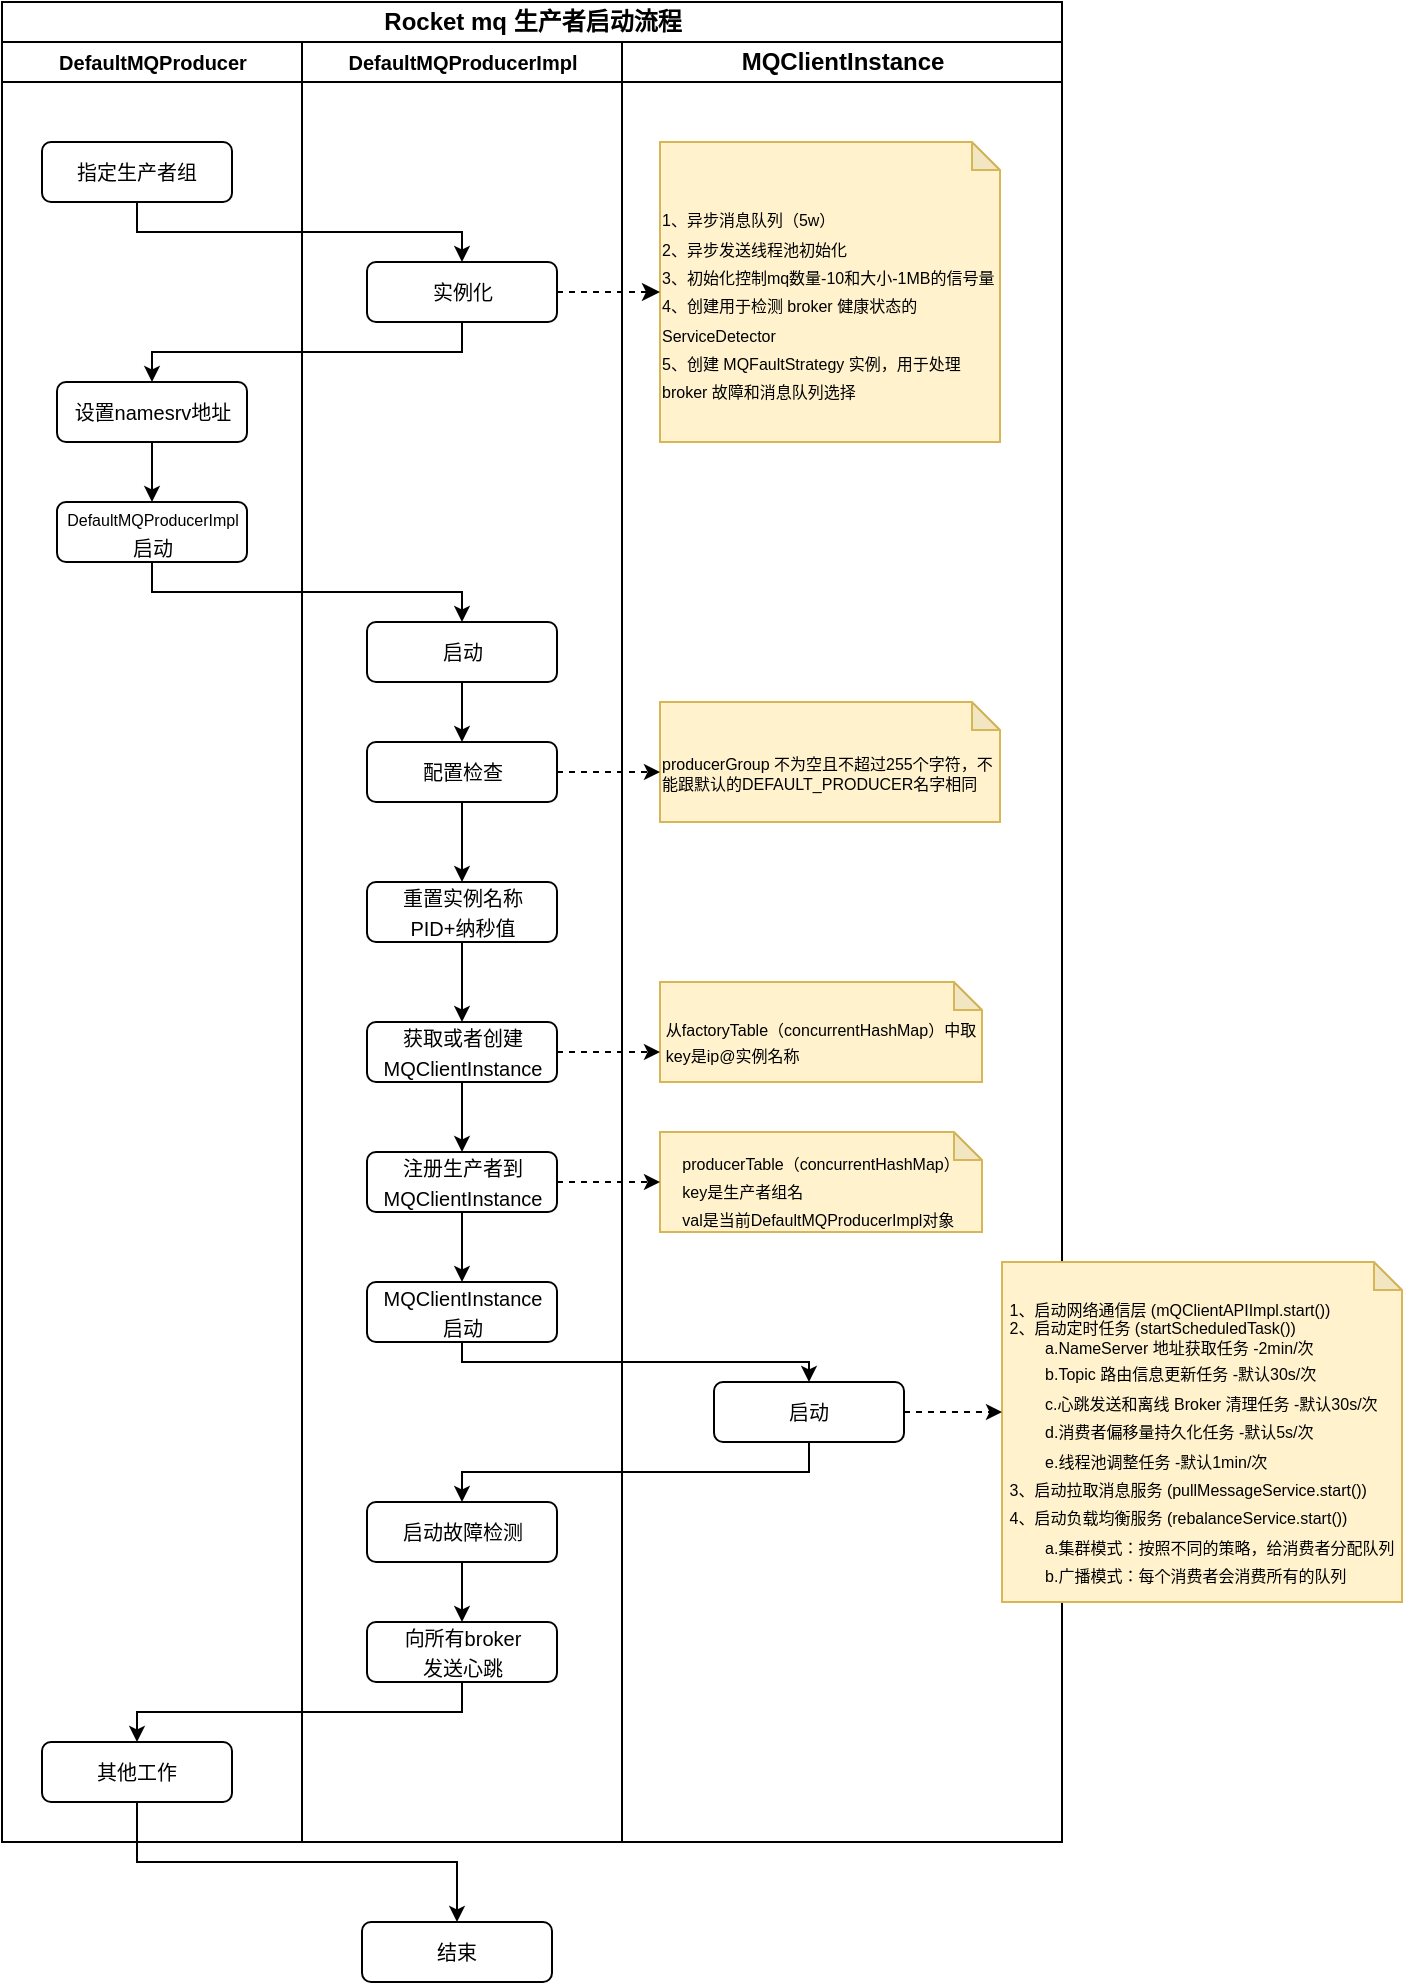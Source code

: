 <mxfile version="27.1.4">
  <diagram id="C5RBs43oDa-KdzZeNtuy" name="Page-1">
    <mxGraphModel dx="1181" dy="641" grid="1" gridSize="10" guides="1" tooltips="1" connect="1" arrows="1" fold="1" page="1" pageScale="1" pageWidth="827" pageHeight="1169" math="0" shadow="0">
      <root>
        <mxCell id="WIyWlLk6GJQsqaUBKTNV-0" />
        <mxCell id="WIyWlLk6GJQsqaUBKTNV-1" parent="WIyWlLk6GJQsqaUBKTNV-0" />
        <mxCell id="bVPLZFVqfXPJP5h5ElFw-0" value="Rocket mq 生产者启动流程" style="swimlane;childLayout=stackLayout;resizeParent=1;resizeParentMax=0;startSize=20;html=1;" vertex="1" parent="WIyWlLk6GJQsqaUBKTNV-1">
          <mxGeometry x="10" y="20" width="530" height="920" as="geometry" />
        </mxCell>
        <mxCell id="bVPLZFVqfXPJP5h5ElFw-1" value="&lt;font style=&quot;font-size: 10px;&quot;&gt;DefaultMQProducer&lt;/font&gt;" style="swimlane;startSize=20;html=1;" vertex="1" parent="bVPLZFVqfXPJP5h5ElFw-0">
          <mxGeometry y="20" width="150" height="900" as="geometry" />
        </mxCell>
        <mxCell id="bVPLZFVqfXPJP5h5ElFw-5" value="&lt;font style=&quot;font-size: 10px;&quot;&gt;指定生产者组&lt;/font&gt;" style="rounded=1;whiteSpace=wrap;html=1;fontSize=12;glass=0;strokeWidth=1;shadow=0;" vertex="1" parent="bVPLZFVqfXPJP5h5ElFw-1">
          <mxGeometry x="20" y="50" width="95" height="30" as="geometry" />
        </mxCell>
        <mxCell id="bVPLZFVqfXPJP5h5ElFw-17" value="" style="edgeStyle=elbowEdgeStyle;shape=connector;curved=0;rounded=0;orthogonalLoop=1;jettySize=auto;elbow=vertical;html=1;strokeColor=default;align=center;verticalAlign=middle;fontFamily=Helvetica;fontSize=12;fontColor=default;labelBackgroundColor=default;startSize=8;endArrow=classic;endFill=1;endSize=5;" edge="1" parent="bVPLZFVqfXPJP5h5ElFw-1" source="bVPLZFVqfXPJP5h5ElFw-14" target="bVPLZFVqfXPJP5h5ElFw-16">
          <mxGeometry relative="1" as="geometry" />
        </mxCell>
        <mxCell id="bVPLZFVqfXPJP5h5ElFw-14" value="&lt;font style=&quot;font-size: 10px;&quot;&gt;设置namesrv地址&lt;/font&gt;" style="rounded=1;whiteSpace=wrap;html=1;fontSize=12;glass=0;strokeWidth=1;shadow=0;" vertex="1" parent="bVPLZFVqfXPJP5h5ElFw-1">
          <mxGeometry x="27.5" y="170" width="95" height="30" as="geometry" />
        </mxCell>
        <mxCell id="bVPLZFVqfXPJP5h5ElFw-16" value="&lt;font style=&quot;font-size: 8px;&quot;&gt;DefaultMQProducerImpl&lt;/font&gt;&lt;font style=&quot;font-size: 10px;&quot;&gt;启动&lt;/font&gt;" style="rounded=1;whiteSpace=wrap;html=1;fontSize=12;glass=0;strokeWidth=1;shadow=0;" vertex="1" parent="bVPLZFVqfXPJP5h5ElFw-1">
          <mxGeometry x="27.5" y="230" width="95" height="30" as="geometry" />
        </mxCell>
        <mxCell id="bVPLZFVqfXPJP5h5ElFw-53" value="&lt;span style=&quot;font-size: 10px;&quot;&gt;其他工作&lt;/span&gt;" style="rounded=1;whiteSpace=wrap;html=1;fontSize=12;glass=0;strokeWidth=1;shadow=0;" vertex="1" parent="bVPLZFVqfXPJP5h5ElFw-1">
          <mxGeometry x="20" y="850" width="95" height="30" as="geometry" />
        </mxCell>
        <mxCell id="bVPLZFVqfXPJP5h5ElFw-2" value="&lt;font style=&quot;font-size: 10px;&quot;&gt;DefaultMQProducerImpl&lt;/font&gt;" style="swimlane;startSize=20;html=1;" vertex="1" parent="bVPLZFVqfXPJP5h5ElFw-0">
          <mxGeometry x="150" y="20" width="160" height="900" as="geometry" />
        </mxCell>
        <mxCell id="bVPLZFVqfXPJP5h5ElFw-6" value="&lt;font style=&quot;font-size: 10px;&quot;&gt;实例化&lt;/font&gt;" style="rounded=1;whiteSpace=wrap;html=1;fontSize=12;glass=0;strokeWidth=1;shadow=0;" vertex="1" parent="bVPLZFVqfXPJP5h5ElFw-2">
          <mxGeometry x="32.5" y="110" width="95" height="30" as="geometry" />
        </mxCell>
        <mxCell id="bVPLZFVqfXPJP5h5ElFw-22" value="" style="edgeStyle=elbowEdgeStyle;shape=connector;curved=0;rounded=0;orthogonalLoop=1;jettySize=auto;elbow=vertical;html=1;strokeColor=default;align=center;verticalAlign=middle;fontFamily=Helvetica;fontSize=12;fontColor=default;labelBackgroundColor=default;startSize=8;endArrow=classic;endFill=1;endSize=5;" edge="1" parent="bVPLZFVqfXPJP5h5ElFw-2" source="bVPLZFVqfXPJP5h5ElFw-18" target="bVPLZFVqfXPJP5h5ElFw-21">
          <mxGeometry relative="1" as="geometry" />
        </mxCell>
        <mxCell id="bVPLZFVqfXPJP5h5ElFw-18" value="&lt;font style=&quot;font-size: 10px;&quot;&gt;启动&lt;/font&gt;" style="rounded=1;whiteSpace=wrap;html=1;fontSize=12;glass=0;strokeWidth=1;shadow=0;" vertex="1" parent="bVPLZFVqfXPJP5h5ElFw-2">
          <mxGeometry x="32.5" y="290" width="95" height="30" as="geometry" />
        </mxCell>
        <mxCell id="bVPLZFVqfXPJP5h5ElFw-28" value="" style="edgeStyle=elbowEdgeStyle;shape=connector;curved=0;rounded=0;orthogonalLoop=1;jettySize=auto;elbow=vertical;html=1;strokeColor=default;align=center;verticalAlign=middle;fontFamily=Helvetica;fontSize=12;fontColor=default;labelBackgroundColor=default;startSize=8;endArrow=classic;endFill=1;endSize=5;" edge="1" parent="bVPLZFVqfXPJP5h5ElFw-2" source="bVPLZFVqfXPJP5h5ElFw-21" target="bVPLZFVqfXPJP5h5ElFw-27">
          <mxGeometry relative="1" as="geometry" />
        </mxCell>
        <mxCell id="bVPLZFVqfXPJP5h5ElFw-21" value="&lt;font style=&quot;font-size: 10px;&quot;&gt;配置检查&lt;/font&gt;" style="rounded=1;whiteSpace=wrap;html=1;fontSize=12;glass=0;strokeWidth=1;shadow=0;" vertex="1" parent="bVPLZFVqfXPJP5h5ElFw-2">
          <mxGeometry x="32.5" y="350" width="95" height="30" as="geometry" />
        </mxCell>
        <mxCell id="bVPLZFVqfXPJP5h5ElFw-30" value="" style="edgeStyle=elbowEdgeStyle;shape=connector;curved=0;rounded=0;orthogonalLoop=1;jettySize=auto;elbow=vertical;html=1;strokeColor=default;align=center;verticalAlign=middle;fontFamily=Helvetica;fontSize=12;fontColor=default;labelBackgroundColor=default;startSize=8;endArrow=classic;endFill=1;endSize=5;" edge="1" parent="bVPLZFVqfXPJP5h5ElFw-2" source="bVPLZFVqfXPJP5h5ElFw-27" target="bVPLZFVqfXPJP5h5ElFw-29">
          <mxGeometry relative="1" as="geometry" />
        </mxCell>
        <mxCell id="bVPLZFVqfXPJP5h5ElFw-27" value="&lt;span style=&quot;font-size: 10px;&quot;&gt;重置实例名称&lt;/span&gt;&lt;div&gt;&lt;span style=&quot;font-size: 10px;&quot;&gt;PID+纳秒值&lt;/span&gt;&lt;/div&gt;" style="rounded=1;whiteSpace=wrap;html=1;fontSize=12;glass=0;strokeWidth=1;shadow=0;" vertex="1" parent="bVPLZFVqfXPJP5h5ElFw-2">
          <mxGeometry x="32.5" y="420" width="95" height="30" as="geometry" />
        </mxCell>
        <mxCell id="bVPLZFVqfXPJP5h5ElFw-35" value="" style="edgeStyle=elbowEdgeStyle;shape=connector;curved=0;rounded=0;orthogonalLoop=1;jettySize=auto;elbow=vertical;html=1;strokeColor=default;align=center;verticalAlign=middle;fontFamily=Helvetica;fontSize=12;fontColor=default;labelBackgroundColor=default;startSize=8;endArrow=classic;endFill=1;endSize=5;" edge="1" parent="bVPLZFVqfXPJP5h5ElFw-2" source="bVPLZFVqfXPJP5h5ElFw-29" target="bVPLZFVqfXPJP5h5ElFw-34">
          <mxGeometry relative="1" as="geometry" />
        </mxCell>
        <mxCell id="bVPLZFVqfXPJP5h5ElFw-29" value="&lt;span style=&quot;font-size: 10px;&quot;&gt;获取或者创建MQClientInstance&lt;/span&gt;" style="rounded=1;whiteSpace=wrap;html=1;fontSize=12;glass=0;strokeWidth=1;shadow=0;" vertex="1" parent="bVPLZFVqfXPJP5h5ElFw-2">
          <mxGeometry x="32.5" y="490" width="95" height="30" as="geometry" />
        </mxCell>
        <mxCell id="bVPLZFVqfXPJP5h5ElFw-44" value="" style="edgeStyle=elbowEdgeStyle;shape=connector;curved=0;rounded=0;orthogonalLoop=1;jettySize=auto;elbow=vertical;html=1;strokeColor=default;align=center;verticalAlign=middle;fontFamily=Helvetica;fontSize=12;fontColor=default;labelBackgroundColor=default;startSize=8;endArrow=classic;endFill=1;endSize=5;" edge="1" parent="bVPLZFVqfXPJP5h5ElFw-2" source="bVPLZFVqfXPJP5h5ElFw-34" target="bVPLZFVqfXPJP5h5ElFw-43">
          <mxGeometry relative="1" as="geometry" />
        </mxCell>
        <mxCell id="bVPLZFVqfXPJP5h5ElFw-34" value="&lt;span style=&quot;font-size: 10px;&quot;&gt;注册生产者到 MQClientInstance&lt;/span&gt;" style="rounded=1;whiteSpace=wrap;html=1;fontSize=12;glass=0;strokeWidth=1;shadow=0;" vertex="1" parent="bVPLZFVqfXPJP5h5ElFw-2">
          <mxGeometry x="32.5" y="555" width="95" height="30" as="geometry" />
        </mxCell>
        <mxCell id="bVPLZFVqfXPJP5h5ElFw-43" value="&lt;span style=&quot;font-size: 10px;&quot;&gt;MQClientInstance&lt;/span&gt;&lt;div&gt;&lt;span style=&quot;font-size: 10px;&quot;&gt;启动&lt;/span&gt;&lt;/div&gt;" style="rounded=1;whiteSpace=wrap;html=1;fontSize=12;glass=0;strokeWidth=1;shadow=0;" vertex="1" parent="bVPLZFVqfXPJP5h5ElFw-2">
          <mxGeometry x="32.5" y="620" width="95" height="30" as="geometry" />
        </mxCell>
        <mxCell id="bVPLZFVqfXPJP5h5ElFw-52" value="" style="edgeStyle=elbowEdgeStyle;shape=connector;curved=0;rounded=0;orthogonalLoop=1;jettySize=auto;elbow=vertical;html=1;strokeColor=default;align=center;verticalAlign=middle;fontFamily=Helvetica;fontSize=12;fontColor=default;labelBackgroundColor=default;startSize=8;endArrow=classic;endFill=1;endSize=5;" edge="1" parent="bVPLZFVqfXPJP5h5ElFw-2" source="bVPLZFVqfXPJP5h5ElFw-49" target="bVPLZFVqfXPJP5h5ElFw-51">
          <mxGeometry relative="1" as="geometry" />
        </mxCell>
        <mxCell id="bVPLZFVqfXPJP5h5ElFw-49" value="&lt;span style=&quot;font-size: 10px; background-color: transparent; color: light-dark(rgb(0, 0, 0), rgb(255, 255, 255));&quot;&gt;启动故障检测&lt;/span&gt;" style="rounded=1;whiteSpace=wrap;html=1;fontSize=12;glass=0;strokeWidth=1;shadow=0;" vertex="1" parent="bVPLZFVqfXPJP5h5ElFw-2">
          <mxGeometry x="32.5" y="730" width="95" height="30" as="geometry" />
        </mxCell>
        <mxCell id="bVPLZFVqfXPJP5h5ElFw-51" value="&lt;span style=&quot;font-size: 10px;&quot;&gt;向所有broker&lt;/span&gt;&lt;div&gt;&lt;span style=&quot;font-size: 10px;&quot;&gt;发送心跳&lt;/span&gt;&lt;/div&gt;" style="rounded=1;whiteSpace=wrap;html=1;fontSize=12;glass=0;strokeWidth=1;shadow=0;" vertex="1" parent="bVPLZFVqfXPJP5h5ElFw-2">
          <mxGeometry x="32.5" y="790" width="95" height="30" as="geometry" />
        </mxCell>
        <mxCell id="bVPLZFVqfXPJP5h5ElFw-3" value="MQClientInstance" style="swimlane;startSize=20;html=1;" vertex="1" parent="bVPLZFVqfXPJP5h5ElFw-0">
          <mxGeometry x="310" y="20" width="220" height="900" as="geometry" />
        </mxCell>
        <mxCell id="bVPLZFVqfXPJP5h5ElFw-10" value="&lt;div style=&quot;text-align: left;&quot;&gt;&lt;p&gt;&lt;/p&gt;&lt;span style=&quot;font-size: 8px; background-color: transparent; color: light-dark(rgb(0, 0, 0), rgb(255, 255, 255));&quot;&gt;1、异步消息队列（5w）&lt;/span&gt;&lt;br&gt;&lt;span style=&quot;font-size: 8px; background-color: transparent; color: light-dark(rgb(0, 0, 0), rgb(255, 255, 255));&quot;&gt;2、异步发送线程池初始化&lt;/span&gt;&lt;br&gt;&lt;span style=&quot;font-size: 8px; background-color: transparent; color: light-dark(rgb(0, 0, 0), rgb(255, 255, 255));&quot;&gt;3、初始化控制mq数量-10和大小-1MB的信号量&lt;/span&gt;&lt;/div&gt;&lt;div style=&quot;text-align: left;&quot;&gt;&lt;span style=&quot;font-size: 8px; background-color: transparent; color: light-dark(rgb(0, 0, 0), rgb(255, 255, 255));&quot;&gt;4、&lt;/span&gt;&lt;span style=&quot;background-color: transparent; text-align: center; font-size: 8px;&quot;&gt;创建用于检测 broker 健康状态的 ServiceDetector&lt;/span&gt;&lt;/div&gt;&lt;div style=&quot;text-align: left;&quot;&gt;&lt;span style=&quot;background-color: transparent; text-align: center; font-size: 8px;&quot;&gt;5、&lt;/span&gt;&lt;span style=&quot;background-color: transparent; text-align: center; font-size: 8px;&quot;&gt;创建 MQFaultStrategy 实例，用于处理 broker 故障和消息队列选择&lt;/span&gt;&lt;/div&gt;" style="shape=note;whiteSpace=wrap;html=1;backgroundOutline=1;darkOpacity=0.05;size=14;fillColor=#fff2cc;strokeColor=#d6b656;" vertex="1" parent="bVPLZFVqfXPJP5h5ElFw-3">
          <mxGeometry x="19" y="50" width="170" height="150" as="geometry" />
        </mxCell>
        <mxCell id="bVPLZFVqfXPJP5h5ElFw-31" value="&lt;div style=&quot;&quot;&gt;&lt;p&gt;&lt;/p&gt;&lt;span style=&quot;font-size: 8px;&quot;&gt;&lt;div style=&quot;text-align: left;&quot;&gt;&lt;span style=&quot;background-color: transparent; color: light-dark(rgb(0, 0, 0), rgb(255, 255, 255));&quot;&gt;从factoryTable（&lt;/span&gt;&lt;span style=&quot;background-color: transparent; color: light-dark(rgb(0, 0, 0), rgb(255, 255, 255));&quot;&gt;concurrentHashMap&lt;/span&gt;&lt;span style=&quot;background-color: transparent; color: light-dark(rgb(0, 0, 0), rgb(255, 255, 255));&quot;&gt;）中取&lt;/span&gt;&lt;/div&gt;&lt;/span&gt;&lt;/div&gt;&lt;div style=&quot;text-align: left;&quot;&gt;&lt;span style=&quot;font-size: 8px;&quot;&gt;key是ip@实例名称&lt;/span&gt;&lt;/div&gt;" style="shape=note;whiteSpace=wrap;html=1;backgroundOutline=1;darkOpacity=0.05;size=14;fillColor=#fff2cc;strokeColor=#d6b656;" vertex="1" parent="bVPLZFVqfXPJP5h5ElFw-3">
          <mxGeometry x="19" y="470" width="161" height="50" as="geometry" />
        </mxCell>
        <mxCell id="bVPLZFVqfXPJP5h5ElFw-25" value="&lt;div style=&quot;&quot;&gt;&lt;p&gt;&lt;/p&gt;&lt;span style=&quot;font-size: 8px;&quot;&gt;&lt;div style=&quot;text-align: left;&quot;&gt;&lt;span style=&quot;background-color: transparent; color: light-dark(rgb(0, 0, 0), rgb(255, 255, 255));&quot;&gt;producerGroup 不为空且不超过255个字符，不能跟默认的DEFAULT_PRODUCER名字相同&lt;/span&gt;&lt;/div&gt;&lt;/span&gt;&lt;/div&gt;" style="shape=note;whiteSpace=wrap;html=1;backgroundOutline=1;darkOpacity=0.05;size=14;fillColor=#fff2cc;strokeColor=#d6b656;" vertex="1" parent="bVPLZFVqfXPJP5h5ElFw-3">
          <mxGeometry x="19" y="330" width="170" height="60" as="geometry" />
        </mxCell>
        <mxCell id="bVPLZFVqfXPJP5h5ElFw-40" value="&lt;div style=&quot;&quot;&gt;&lt;p&gt;&lt;/p&gt;&lt;span style=&quot;font-size: 8px;&quot;&gt;&lt;div style=&quot;text-align: left;&quot;&gt;&lt;span style=&quot;background-color: transparent; color: light-dark(rgb(0, 0, 0), rgb(255, 255, 255));&quot;&gt;producerTable（&lt;/span&gt;&lt;span style=&quot;background-color: transparent; color: light-dark(rgb(0, 0, 0), rgb(255, 255, 255));&quot;&gt;concurrentHashMap&lt;/span&gt;&lt;span style=&quot;background-color: transparent; color: light-dark(rgb(0, 0, 0), rgb(255, 255, 255));&quot;&gt;）&lt;/span&gt;&lt;/div&gt;&lt;/span&gt;&lt;/div&gt;&lt;div style=&quot;text-align: left;&quot;&gt;&lt;span style=&quot;font-size: 8px;&quot;&gt;key是生产者组名&lt;/span&gt;&lt;/div&gt;&lt;div style=&quot;text-align: left;&quot;&gt;&lt;span style=&quot;font-size: 8px;&quot;&gt;val是当前&lt;/span&gt;&lt;span style=&quot;background-color: transparent; text-align: center; font-size: 8px;&quot;&gt;DefaultMQProducerImpl对象&lt;/span&gt;&lt;/div&gt;" style="shape=note;whiteSpace=wrap;html=1;backgroundOutline=1;darkOpacity=0.05;size=14;fillColor=#fff2cc;strokeColor=#d6b656;" vertex="1" parent="bVPLZFVqfXPJP5h5ElFw-3">
          <mxGeometry x="19" y="545" width="161" height="50" as="geometry" />
        </mxCell>
        <mxCell id="bVPLZFVqfXPJP5h5ElFw-45" value="&lt;span style=&quot;font-size: 10px; background-color: transparent; color: light-dark(rgb(0, 0, 0), rgb(255, 255, 255));&quot;&gt;启动&lt;/span&gt;" style="rounded=1;whiteSpace=wrap;html=1;fontSize=12;glass=0;strokeWidth=1;shadow=0;" vertex="1" parent="bVPLZFVqfXPJP5h5ElFw-3">
          <mxGeometry x="46" y="670" width="95" height="30" as="geometry" />
        </mxCell>
        <mxCell id="bVPLZFVqfXPJP5h5ElFw-9" value="" style="edgeStyle=elbowEdgeStyle;elbow=vertical;endArrow=classic;html=1;curved=0;rounded=0;endSize=5;startSize=8;entryX=0.5;entryY=0;entryDx=0;entryDy=0;exitX=0.5;exitY=1;exitDx=0;exitDy=0;endFill=1;" edge="1" parent="bVPLZFVqfXPJP5h5ElFw-0" source="bVPLZFVqfXPJP5h5ElFw-5" target="bVPLZFVqfXPJP5h5ElFw-6">
          <mxGeometry width="50" height="50" relative="1" as="geometry">
            <mxPoint x="70" y="103" as="sourcePoint" />
            <mxPoint x="60" y="220" as="targetPoint" />
          </mxGeometry>
        </mxCell>
        <mxCell id="bVPLZFVqfXPJP5h5ElFw-13" value="" style="edgeStyle=orthogonalEdgeStyle;rounded=0;orthogonalLoop=1;jettySize=auto;html=1;fontFamily=Helvetica;fontSize=12;fontColor=default;dashed=1;" edge="1" parent="bVPLZFVqfXPJP5h5ElFw-0" source="bVPLZFVqfXPJP5h5ElFw-6" target="bVPLZFVqfXPJP5h5ElFw-10">
          <mxGeometry relative="1" as="geometry" />
        </mxCell>
        <mxCell id="bVPLZFVqfXPJP5h5ElFw-20" style="edgeStyle=elbowEdgeStyle;shape=connector;curved=0;rounded=0;orthogonalLoop=1;jettySize=auto;elbow=vertical;html=1;entryX=0.5;entryY=0;entryDx=0;entryDy=0;strokeColor=default;align=center;verticalAlign=middle;fontFamily=Helvetica;fontSize=12;fontColor=default;labelBackgroundColor=default;startSize=8;endArrow=classic;endFill=1;endSize=5;" edge="1" parent="bVPLZFVqfXPJP5h5ElFw-0" source="bVPLZFVqfXPJP5h5ElFw-16" target="bVPLZFVqfXPJP5h5ElFw-18">
          <mxGeometry relative="1" as="geometry" />
        </mxCell>
        <mxCell id="bVPLZFVqfXPJP5h5ElFw-32" value="" style="edgeStyle=elbowEdgeStyle;shape=connector;curved=0;rounded=0;orthogonalLoop=1;jettySize=auto;elbow=vertical;html=1;strokeColor=default;align=center;verticalAlign=middle;fontFamily=Helvetica;fontSize=12;fontColor=default;labelBackgroundColor=default;startSize=8;endArrow=classic;endFill=1;endSize=5;dashed=1;" edge="1" parent="bVPLZFVqfXPJP5h5ElFw-0" source="bVPLZFVqfXPJP5h5ElFw-29" target="bVPLZFVqfXPJP5h5ElFw-31">
          <mxGeometry relative="1" as="geometry" />
        </mxCell>
        <mxCell id="bVPLZFVqfXPJP5h5ElFw-33" value="" style="edgeStyle=elbowEdgeStyle;shape=connector;curved=0;rounded=0;orthogonalLoop=1;jettySize=auto;elbow=vertical;html=1;strokeColor=default;align=center;verticalAlign=middle;fontFamily=Helvetica;fontSize=12;fontColor=default;labelBackgroundColor=default;startSize=8;endArrow=classic;endFill=1;endSize=5;dashed=1;" edge="1" parent="bVPLZFVqfXPJP5h5ElFw-0" source="bVPLZFVqfXPJP5h5ElFw-21" target="bVPLZFVqfXPJP5h5ElFw-25">
          <mxGeometry relative="1" as="geometry" />
        </mxCell>
        <mxCell id="bVPLZFVqfXPJP5h5ElFw-42" value="" style="edgeStyle=elbowEdgeStyle;shape=connector;curved=0;rounded=0;orthogonalLoop=1;jettySize=auto;elbow=vertical;html=1;strokeColor=default;align=center;verticalAlign=middle;fontFamily=Helvetica;fontSize=12;fontColor=default;labelBackgroundColor=default;startSize=8;endArrow=classic;endFill=1;endSize=5;dashed=1;" edge="1" parent="bVPLZFVqfXPJP5h5ElFw-0" source="bVPLZFVqfXPJP5h5ElFw-34" target="bVPLZFVqfXPJP5h5ElFw-40">
          <mxGeometry relative="1" as="geometry" />
        </mxCell>
        <mxCell id="bVPLZFVqfXPJP5h5ElFw-46" style="edgeStyle=elbowEdgeStyle;shape=connector;curved=0;rounded=0;orthogonalLoop=1;jettySize=auto;elbow=vertical;html=1;entryX=0.5;entryY=0;entryDx=0;entryDy=0;strokeColor=default;align=center;verticalAlign=middle;fontFamily=Helvetica;fontSize=12;fontColor=default;labelBackgroundColor=default;startSize=8;endArrow=classic;endFill=1;endSize=5;" edge="1" parent="bVPLZFVqfXPJP5h5ElFw-0" source="bVPLZFVqfXPJP5h5ElFw-43" target="bVPLZFVqfXPJP5h5ElFw-45">
          <mxGeometry relative="1" as="geometry" />
        </mxCell>
        <mxCell id="bVPLZFVqfXPJP5h5ElFw-50" style="edgeStyle=elbowEdgeStyle;shape=connector;curved=0;rounded=0;orthogonalLoop=1;jettySize=auto;elbow=vertical;html=1;entryX=0.5;entryY=0;entryDx=0;entryDy=0;strokeColor=default;align=center;verticalAlign=middle;fontFamily=Helvetica;fontSize=12;fontColor=default;labelBackgroundColor=default;startSize=8;endArrow=classic;endFill=1;endSize=5;" edge="1" parent="bVPLZFVqfXPJP5h5ElFw-0" source="bVPLZFVqfXPJP5h5ElFw-45" target="bVPLZFVqfXPJP5h5ElFw-49">
          <mxGeometry relative="1" as="geometry" />
        </mxCell>
        <mxCell id="bVPLZFVqfXPJP5h5ElFw-54" style="edgeStyle=elbowEdgeStyle;shape=connector;curved=0;rounded=0;orthogonalLoop=1;jettySize=auto;elbow=vertical;html=1;entryX=0.5;entryY=0;entryDx=0;entryDy=0;strokeColor=default;align=center;verticalAlign=middle;fontFamily=Helvetica;fontSize=12;fontColor=default;labelBackgroundColor=default;startSize=8;endArrow=classic;endFill=1;endSize=5;" edge="1" parent="bVPLZFVqfXPJP5h5ElFw-0" source="bVPLZFVqfXPJP5h5ElFw-51" target="bVPLZFVqfXPJP5h5ElFw-53">
          <mxGeometry relative="1" as="geometry" />
        </mxCell>
        <mxCell id="bVPLZFVqfXPJP5h5ElFw-15" value="" style="edgeStyle=elbowEdgeStyle;elbow=vertical;endArrow=classic;html=1;curved=0;rounded=0;endSize=5;startSize=8;entryX=0.5;entryY=0;entryDx=0;entryDy=0;" edge="1" parent="WIyWlLk6GJQsqaUBKTNV-1" target="bVPLZFVqfXPJP5h5ElFw-14">
          <mxGeometry width="50" height="50" relative="1" as="geometry">
            <mxPoint x="240" y="180" as="sourcePoint" />
            <mxPoint x="392" y="170" as="targetPoint" />
          </mxGeometry>
        </mxCell>
        <mxCell id="bVPLZFVqfXPJP5h5ElFw-47" value="&lt;div style=&quot;&quot;&gt;&lt;p&gt;&lt;/p&gt;&lt;div style=&quot;text-align: left; font-size: 8px;&quot;&gt;1、启动网络通信层 (mQClientAPIImpl.start())&lt;/div&gt;&lt;div style=&quot;text-align: left; font-size: 8px;&quot;&gt;2、启动定时任务 (startScheduledTask())&lt;/div&gt;&lt;div style=&quot;text-align: left; font-size: 8px;&quot;&gt;&lt;span style=&quot;background-color: transparent; color: light-dark(rgb(0, 0, 0), rgb(255, 255, 255));&quot;&gt;&lt;span style=&quot;white-space: pre;&quot;&gt;&#x9;&lt;/span&gt;a.NameServer 地址获取任务 -2min/次&lt;/span&gt;&lt;/div&gt;&lt;div style=&quot;text-align: left;&quot;&gt;&lt;span style=&quot;font-size: 8px; background-color: transparent; color: light-dark(rgb(0, 0, 0), rgb(255, 255, 255));&quot;&gt;&lt;span style=&quot;white-space: pre;&quot;&gt;&#x9;&lt;/span&gt;b.&lt;/span&gt;&lt;span style=&quot;background-color: transparent; font-size: 8px;&quot;&gt;Topic 路由信息更新任务 -默认30s/次&lt;/span&gt;&lt;span style=&quot;font-size: 8px; background-color: transparent; color: light-dark(rgb(0, 0, 0), rgb(255, 255, 255));&quot;&gt;&lt;br&gt;&lt;/span&gt;&lt;/div&gt;&lt;div style=&quot;text-align: left;&quot;&gt;&lt;span style=&quot;color: light-dark(rgb(0, 0, 0), rgb(255, 255, 255)); background-color: transparent; font-size: 8px;&quot;&gt;&lt;span style=&quot;white-space: pre;&quot;&gt;&#x9;&lt;/span&gt;c.&lt;/span&gt;&lt;span style=&quot;background-color: transparent;&quot;&gt;&lt;span style=&quot;font-size: 8px;&quot;&gt;心跳发送和离线 Broker 清理任务&amp;nbsp;-默认30s/次&lt;/span&gt;&lt;/span&gt;&lt;span style=&quot;background-color: transparent; font-size: 8px;&quot;&gt;&lt;/span&gt;&lt;/div&gt;&lt;div style=&quot;text-align: left;&quot;&gt;&lt;span style=&quot;color: light-dark(rgb(0, 0, 0), rgb(255, 255, 255)); background-color: transparent; font-size: 8px;&quot;&gt;&lt;span style=&quot;white-space: pre;&quot;&gt;&#x9;&lt;/span&gt;d.&lt;/span&gt;&lt;span style=&quot;background-color: transparent;&quot;&gt;&lt;span style=&quot;font-size: 8px;&quot;&gt;消费者偏移量持久化任务&amp;nbsp;-默认5s/次&lt;/span&gt;&lt;/span&gt;&lt;span style=&quot;background-color: transparent; text-align: center; font-size: 8px;&quot;&gt;&lt;/span&gt;&lt;/div&gt;&lt;div style=&quot;text-align: left;&quot;&gt;&lt;span style=&quot;color: light-dark(rgb(0, 0, 0), rgb(255, 255, 255)); background-color: transparent; font-size: 8px;&quot;&gt;&lt;span style=&quot;white-space: pre;&quot;&gt;&#x9;&lt;/span&gt;e.&lt;/span&gt;&lt;span style=&quot;background-color: transparent;&quot;&gt;&lt;span style=&quot;font-size: 8px;&quot;&gt;线程池调整任务&amp;nbsp;-默认1min/次&lt;/span&gt;&lt;/span&gt;&lt;span style=&quot;background-color: transparent;&quot;&gt;&lt;span style=&quot;font-size: 8px;&quot;&gt;&lt;/span&gt;&lt;/span&gt;&lt;/div&gt;&lt;div style=&quot;text-align: left;&quot;&gt;&lt;span style=&quot;font-size: 8px;&quot;&gt;3、&lt;/span&gt;&lt;span style=&quot;background-color: transparent; text-align: center; font-size: 8px;&quot;&gt;启动拉取消息服务 (pullMessageService.start())&lt;/span&gt;&lt;/div&gt;&lt;div style=&quot;text-align: left;&quot;&gt;&lt;span style=&quot;background-color: transparent; text-align: center; font-size: 8px;&quot;&gt;4、&lt;/span&gt;&lt;span style=&quot;background-color: transparent; text-align: center; font-size: 8px;&quot;&gt;启动负载均衡服务 (rebalanceService.start())&lt;/span&gt;&lt;/div&gt;&lt;div style=&quot;text-align: left;&quot;&gt;&lt;span style=&quot;background-color: transparent; text-align: center; font-size: 8px;&quot;&gt;&lt;span style=&quot;white-space: pre;&quot;&gt;&#x9;&lt;/span&gt;a.集群模式：按照不同的策略，给消费者分配队列&lt;br&gt;&lt;/span&gt;&lt;/div&gt;&lt;div style=&quot;text-align: left;&quot;&gt;&lt;span style=&quot;background-color: transparent; text-align: center; font-size: 8px;&quot;&gt;&lt;span style=&quot;white-space: pre;&quot;&gt;&#x9;&lt;/span&gt;b.广播模式：每个消费者会消费所有的队列&lt;br&gt;&lt;/span&gt;&lt;/div&gt;&lt;/div&gt;" style="shape=note;whiteSpace=wrap;html=1;backgroundOutline=1;darkOpacity=0.05;size=14;fillColor=#fff2cc;strokeColor=#d6b656;" vertex="1" parent="WIyWlLk6GJQsqaUBKTNV-1">
          <mxGeometry x="510" y="650" width="200" height="170" as="geometry" />
        </mxCell>
        <mxCell id="bVPLZFVqfXPJP5h5ElFw-48" value="" style="edgeStyle=elbowEdgeStyle;shape=connector;curved=0;rounded=0;orthogonalLoop=1;jettySize=auto;elbow=vertical;html=1;strokeColor=default;align=center;verticalAlign=middle;fontFamily=Helvetica;fontSize=12;fontColor=default;labelBackgroundColor=default;startSize=8;endArrow=classic;endFill=1;endSize=5;dashed=1;" edge="1" parent="WIyWlLk6GJQsqaUBKTNV-1" source="bVPLZFVqfXPJP5h5ElFw-45" target="bVPLZFVqfXPJP5h5ElFw-47">
          <mxGeometry relative="1" as="geometry" />
        </mxCell>
        <mxCell id="bVPLZFVqfXPJP5h5ElFw-55" value="&lt;span style=&quot;font-size: 10px;&quot;&gt;结束&lt;/span&gt;" style="rounded=1;whiteSpace=wrap;html=1;fontSize=12;glass=0;strokeWidth=1;shadow=0;" vertex="1" parent="WIyWlLk6GJQsqaUBKTNV-1">
          <mxGeometry x="190" y="980" width="95" height="30" as="geometry" />
        </mxCell>
        <mxCell id="bVPLZFVqfXPJP5h5ElFw-56" style="edgeStyle=elbowEdgeStyle;shape=connector;curved=0;rounded=0;orthogonalLoop=1;jettySize=auto;elbow=vertical;html=1;entryX=0.5;entryY=0;entryDx=0;entryDy=0;strokeColor=default;align=center;verticalAlign=middle;fontFamily=Helvetica;fontSize=12;fontColor=default;labelBackgroundColor=default;startSize=8;endArrow=classic;endFill=1;endSize=5;" edge="1" parent="WIyWlLk6GJQsqaUBKTNV-1" source="bVPLZFVqfXPJP5h5ElFw-53" target="bVPLZFVqfXPJP5h5ElFw-55">
          <mxGeometry relative="1" as="geometry" />
        </mxCell>
      </root>
    </mxGraphModel>
  </diagram>
</mxfile>

